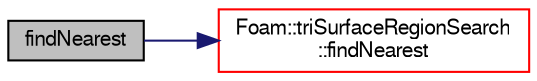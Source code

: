 digraph "findNearest"
{
  bgcolor="transparent";
  edge [fontname="FreeSans",fontsize="10",labelfontname="FreeSans",labelfontsize="10"];
  node [fontname="FreeSans",fontsize="10",shape=record];
  rankdir="LR";
  Node1 [label="findNearest",height=0.2,width=0.4,color="black", fillcolor="grey75", style="filled" fontcolor="black"];
  Node1 -> Node2 [color="midnightblue",fontsize="10",style="solid",fontname="FreeSans"];
  Node2 [label="Foam::triSurfaceRegionSearch\l::findNearest",height=0.2,width=0.4,color="red",URL="$a02615.html#a69bcd34d73a8f4c3073df951738cfc2a",tooltip="Find the nearest point on the surface out of the regions. "];
}
